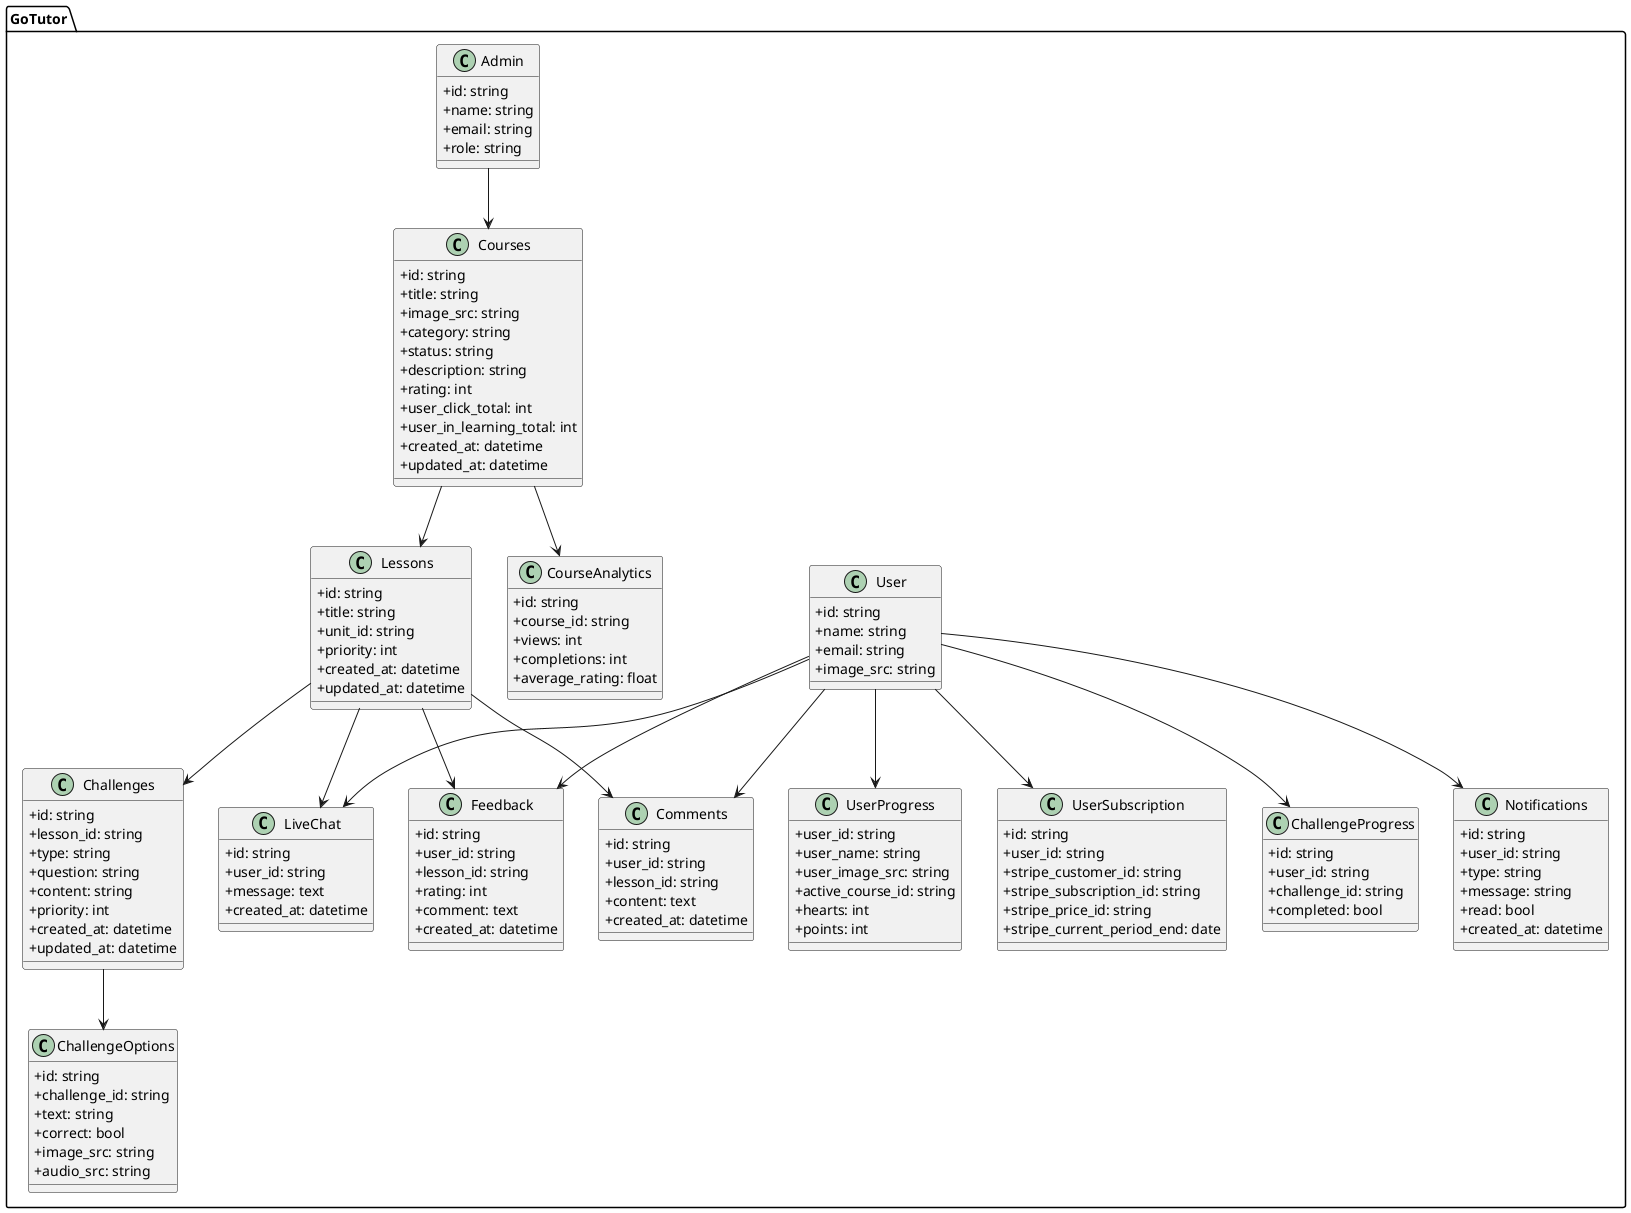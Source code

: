 @startuml
skinparam classAttributeIconSize 0

package "GoTutor" {

  class User {
    +id: string
    +name: string
    +email: string
    +image_src: string
  }

  class UserProgress {
    +user_id: string
    +user_name: string
    +user_image_src: string
    +active_course_id: string
    +hearts: int
    +points: int
  }

  class UserSubscription {
    +id: string
    +user_id: string
    +stripe_customer_id: string
    +stripe_subscription_id: string
    +stripe_price_id: string
    +stripe_current_period_end: date
  }

  class Courses {
    +id: string
    +title: string
    +image_src: string
    +category: string
    +status: string
    +description: string
    +rating: int
    +user_click_total: int
    +user_in_learning_total: int
    +created_at: datetime
    +updated_at: datetime
  }

  class Lessons {
    +id: string
    +title: string
    +unit_id: string
    +priority: int
    +created_at: datetime
    +updated_at: datetime
  }

  class Challenges {
    +id: string
    +lesson_id: string
    +type: string
    +question: string
    +content: string
    +priority: int
    +created_at: datetime
    +updated_at: datetime
  }

  class ChallengeOptions {
    +id: string
    +challenge_id: string
    +text: string
    +correct: bool
    +image_src: string
    +audio_src: string
  }

  class ChallengeProgress {
    +id: string
    +user_id: string
    +challenge_id: string
    +completed: bool
  }

  class Comments {
    +id: string
    +user_id: string
    +lesson_id: string
    +content: text
    +created_at: datetime
  }

  class Notifications {
    +id: string
    +user_id: string
    +type: string
    +message: string
    +read: bool
    +created_at: datetime
  }

  class LiveChat {
    +id: string
    +user_id: string
    +message: text
    +created_at: datetime
  }

  class Feedback {
    +id: string
    +user_id: string
    +lesson_id: string
    +rating: int
    +comment: text
    +created_at: datetime
  }

  class Admin {
    +id: string
    +name: string
    +email: string
    +role: string
  }

  class CourseAnalytics {
    +id: string
    +course_id: string
    +views: int
    +completions: int
    +average_rating: float
  }

  ' Relationships
  User --> UserProgress
  User --> UserSubscription
  User --> ChallengeProgress
  User --> Comments
  User --> Notifications
  User --> Feedback
  User --> LiveChat

  Courses --> Lessons
  Lessons --> Challenges
  Challenges --> ChallengeOptions

  Lessons --> Comments
  Lessons --> Feedback
  Lessons --> LiveChat

  Courses --> CourseAnalytics
  Admin --> Courses
}

@enduml
